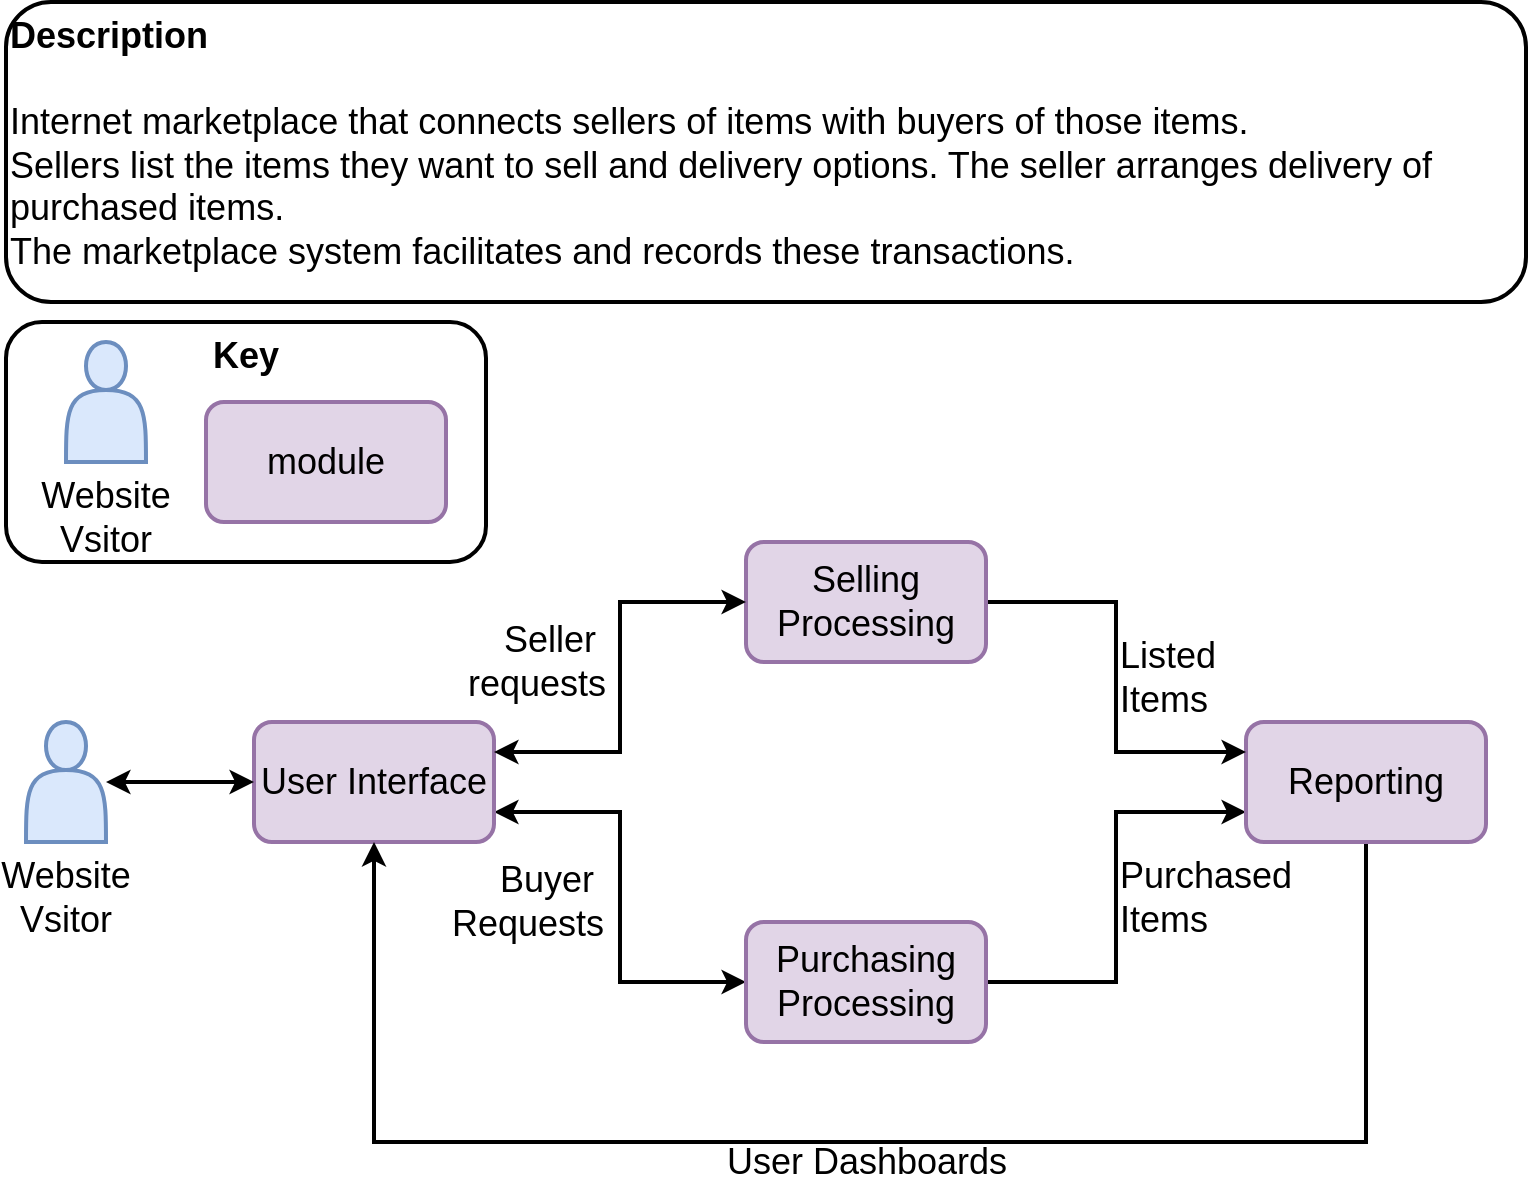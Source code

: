 <mxfile version="24.2.5" type="google">
  <diagram name="Page-1" id="7i0HS5fh59K__IMDZCdu">
    <mxGraphModel grid="1" page="1" gridSize="10" guides="1" tooltips="1" connect="1" arrows="1" fold="1" pageScale="1" pageWidth="827" pageHeight="1169" math="0" shadow="0">
      <root>
        <mxCell id="0" />
        <mxCell id="1" parent="0" />
        <mxCell id="WhQkZwucECTdEOtA8K1i-10" value="Buyer&amp;nbsp;&lt;div style=&quot;font-size: 18px;&quot;&gt;Requests&lt;/div&gt;" style="edgeStyle=orthogonalEdgeStyle;rounded=0;orthogonalLoop=1;jettySize=auto;html=1;entryX=0;entryY=0.5;entryDx=0;entryDy=0;startArrow=classic;startFill=1;fontSize=18;strokeWidth=2;labelBackgroundColor=none;align=right;exitX=1;exitY=0.75;exitDx=0;exitDy=0;" edge="1" parent="1" source="WhQkZwucECTdEOtA8K1i-6" target="WhQkZwucECTdEOtA8K1i-9">
          <mxGeometry x="0.024" y="-7" relative="1" as="geometry">
            <mxPoint as="offset" />
          </mxGeometry>
        </mxCell>
        <UserObject label="User Interface" link="https://judewoodprofessional.atlassian.net/wiki/x/CQAW" id="WhQkZwucECTdEOtA8K1i-6">
          <mxCell style="rounded=1;whiteSpace=wrap;html=1;fillColor=#e1d5e7;strokeColor=#9673a6;fontSize=18;strokeWidth=2;labelBackgroundColor=none;" vertex="1" parent="1">
            <mxGeometry x="-696" y="-790" width="120" height="60" as="geometry" />
          </mxCell>
        </UserObject>
        <mxCell id="WhQkZwucECTdEOtA8K1i-12" value="Purchased&amp;nbsp;&lt;div style=&quot;font-size: 18px;&quot;&gt;Items&amp;nbsp;&lt;/div&gt;" style="edgeStyle=orthogonalEdgeStyle;rounded=0;orthogonalLoop=1;jettySize=auto;html=1;entryX=0;entryY=0.75;entryDx=0;entryDy=0;startArrow=none;startFill=0;fontSize=18;strokeWidth=2;labelBackgroundColor=none;align=left;" edge="1" parent="1" source="WhQkZwucECTdEOtA8K1i-9" target="WhQkZwucECTdEOtA8K1i-11">
          <mxGeometry relative="1" as="geometry" />
        </mxCell>
        <UserObject label="Purchasing&lt;div style=&quot;font-size: 18px;&quot;&gt;Processing&lt;/div&gt;" link="https://judewoodprofessional.atlassian.net/wiki/x/JoAY" id="WhQkZwucECTdEOtA8K1i-9">
          <mxCell style="rounded=1;whiteSpace=wrap;html=1;fillColor=#e1d5e7;strokeColor=#9673a6;fontSize=18;strokeWidth=2;labelBackgroundColor=none;" vertex="1" parent="1">
            <mxGeometry x="-450" y="-690" width="120" height="60" as="geometry" />
          </mxCell>
        </UserObject>
        <mxCell id="tyQ9Ip8bSsovpUT6uGbB-12" value="User Dashboards" style="edgeStyle=orthogonalEdgeStyle;rounded=0;orthogonalLoop=1;jettySize=auto;html=1;entryX=0.5;entryY=1;entryDx=0;entryDy=0;strokeWidth=2;fontSize=18;labelBackgroundColor=none;" edge="1" parent="1" source="WhQkZwucECTdEOtA8K1i-11" target="WhQkZwucECTdEOtA8K1i-6">
          <mxGeometry x="0.005" y="10" relative="1" as="geometry">
            <Array as="points">
              <mxPoint x="-140" y="-580" />
              <mxPoint x="-636" y="-580" />
            </Array>
            <mxPoint as="offset" />
          </mxGeometry>
        </mxCell>
        <UserObject label="&lt;div style=&quot;font-size: 18px;&quot;&gt;&lt;span style=&quot;background-color: initial;&quot;&gt;Reporting&lt;/span&gt;&lt;br&gt;&lt;/div&gt;" link="https://judewoodprofessional.atlassian.net/wiki/spaces/SD1/pages/2588673/Reporting" id="WhQkZwucECTdEOtA8K1i-11">
          <mxCell style="rounded=1;whiteSpace=wrap;html=1;fillColor=#e1d5e7;strokeColor=#9673a6;fontSize=18;strokeWidth=2;labelBackgroundColor=none;" vertex="1" parent="1">
            <mxGeometry x="-200" y="-790" width="120" height="60" as="geometry" />
          </mxCell>
        </UserObject>
        <mxCell id="bnqMVER4PhRWbPe9dfjj-3" value="&lt;b&gt;Key&lt;/b&gt;" style="rounded=1;whiteSpace=wrap;html=1;labelPosition=center;verticalLabelPosition=middle;align=center;verticalAlign=top;fontSize=18;labelBackgroundColor=none;strokeWidth=2;" vertex="1" parent="1">
          <mxGeometry x="-820" y="-990" width="240" height="120" as="geometry" />
        </mxCell>
        <mxCell id="bnqMVER4PhRWbPe9dfjj-4" value="&lt;font style=&quot;font-size: 18px;&quot; color=&quot;#000000&quot;&gt;Website&lt;/font&gt;&lt;div style=&quot;font-size: 18px;&quot;&gt;&lt;font style=&quot;font-size: 18px;&quot; color=&quot;#000000&quot;&gt;Vsitor&lt;/font&gt;&lt;/div&gt;" style="shape=actor;whiteSpace=wrap;html=1;fillColor=#dae8fc;strokeColor=#6c8ebf;labelPosition=center;verticalLabelPosition=bottom;align=center;verticalAlign=top;fontSize=18;strokeWidth=2;labelBackgroundColor=none;" vertex="1" parent="1">
          <mxGeometry x="-790" y="-980" width="40" height="60" as="geometry" />
        </mxCell>
        <mxCell id="bnqMVER4PhRWbPe9dfjj-6" value="module" style="rounded=1;whiteSpace=wrap;html=1;fillColor=#e1d5e7;strokeColor=#9673a6;fontSize=18;strokeWidth=2;labelBackgroundColor=none;" vertex="1" parent="1">
          <mxGeometry x="-720" y="-950" width="120" height="60" as="geometry" />
        </mxCell>
        <mxCell id="tyQ9Ip8bSsovpUT6uGbB-8" value="Listed&amp;nbsp;&lt;div&gt;Items&lt;/div&gt;" style="edgeStyle=orthogonalEdgeStyle;rounded=0;orthogonalLoop=1;jettySize=auto;html=1;entryX=0;entryY=0.25;entryDx=0;entryDy=0;strokeWidth=2;startArrow=none;startFill=0;fontSize=18;labelBackgroundColor=none;align=left;" edge="1" parent="1" source="tyQ9Ip8bSsovpUT6uGbB-1" target="WhQkZwucECTdEOtA8K1i-11">
          <mxGeometry relative="1" as="geometry" />
        </mxCell>
        <UserObject label="Selling&lt;div style=&quot;font-size: 18px;&quot;&gt;Processing&lt;/div&gt;" link="https://judewoodprofessional.atlassian.net/wiki/spaces/SD1/pages/1474843/Selling+Processing" id="tyQ9Ip8bSsovpUT6uGbB-1">
          <mxCell style="rounded=1;whiteSpace=wrap;html=1;fillColor=#e1d5e7;strokeColor=#9673a6;fontSize=18;strokeWidth=2;labelBackgroundColor=none;" vertex="1" parent="1">
            <mxGeometry x="-450" y="-880" width="120" height="60" as="geometry" />
          </mxCell>
        </UserObject>
        <mxCell id="tyQ9Ip8bSsovpUT6uGbB-3" value="&lt;div style=&quot;font-size: 18px;&quot;&gt;&lt;br style=&quot;font-size: 18px;&quot;&gt;&lt;/div&gt;&lt;div style=&quot;font-size: 18px;&quot;&gt;&lt;br style=&quot;font-size: 18px;&quot;&gt;&lt;/div&gt;" style="edgeStyle=orthogonalEdgeStyle;rounded=0;orthogonalLoop=1;jettySize=auto;html=1;entryX=0;entryY=0.5;entryDx=0;entryDy=0;startArrow=classic;startFill=1;fontSize=18;strokeWidth=2;labelBackgroundColor=none;exitX=1;exitY=0.25;exitDx=0;exitDy=0;" edge="1" parent="1" source="WhQkZwucECTdEOtA8K1i-6" target="tyQ9Ip8bSsovpUT6uGbB-1">
          <mxGeometry relative="1" as="geometry">
            <mxPoint x="-566" y="-750" as="sourcePoint" />
            <mxPoint x="-440" y="-650" as="targetPoint" />
          </mxGeometry>
        </mxCell>
        <mxCell id="tyQ9Ip8bSsovpUT6uGbB-4" value="Seller&amp;nbsp;&lt;div style=&quot;font-size: 18px;&quot;&gt;requests&lt;/div&gt;" style="edgeLabel;html=1;align=right;verticalAlign=middle;resizable=0;points=[];labelBackgroundColor=none;fontSize=18;" connectable="0" vertex="1" parent="tyQ9Ip8bSsovpUT6uGbB-3">
          <mxGeometry x="0.127" y="3" relative="1" as="geometry">
            <mxPoint x="-4" y="5" as="offset" />
          </mxGeometry>
        </mxCell>
        <mxCell id="tyQ9Ip8bSsovpUT6uGbB-9" value="&lt;font style=&quot;font-size: 18px;&quot; color=&quot;#000000&quot;&gt;Website&lt;/font&gt;&lt;div style=&quot;font-size: 18px;&quot;&gt;&lt;font style=&quot;font-size: 18px;&quot; color=&quot;#000000&quot;&gt;Vsitor&lt;/font&gt;&lt;/div&gt;" style="shape=actor;whiteSpace=wrap;html=1;fillColor=#dae8fc;strokeColor=#6c8ebf;labelPosition=center;verticalLabelPosition=bottom;align=center;verticalAlign=top;fontSize=18;strokeWidth=2;labelBackgroundColor=none;" vertex="1" parent="1">
          <mxGeometry x="-810" y="-790" width="40" height="60" as="geometry" />
        </mxCell>
        <mxCell id="tyQ9Ip8bSsovpUT6uGbB-10" style="edgeStyle=orthogonalEdgeStyle;rounded=0;orthogonalLoop=1;jettySize=auto;html=1;strokeWidth=2;startArrow=classic;startFill=1;fontSize=18;labelBackgroundColor=none;" edge="1" parent="1" source="tyQ9Ip8bSsovpUT6uGbB-9" target="WhQkZwucECTdEOtA8K1i-6">
          <mxGeometry relative="1" as="geometry">
            <mxPoint x="-320" y="-840" as="sourcePoint" />
            <mxPoint x="-190" y="-765" as="targetPoint" />
          </mxGeometry>
        </mxCell>
        <mxCell id="YFDi_EJo6m9hiwI_MBTn-1" value="&lt;b&gt;Description&lt;/b&gt;&lt;div&gt;&lt;br&gt;&lt;div&gt;&lt;div&gt;Internet marketplace that connects sellers of items with buyers of those items.&amp;nbsp;&lt;/div&gt;&lt;div&gt;Sellers list the items they want to sell and delivery options. The seller arranges delivery of purchased items.&lt;/div&gt;&lt;div&gt;The marketplace system facilitates and records these transactions.&amp;nbsp;&lt;/div&gt;&lt;/div&gt;&lt;/div&gt;&lt;div&gt;&lt;br&gt;&lt;/div&gt;" style="rounded=1;whiteSpace=wrap;html=1;labelPosition=center;verticalLabelPosition=middle;align=left;verticalAlign=top;fontSize=18;labelBackgroundColor=none;strokeWidth=2;" vertex="1" parent="1">
          <mxGeometry x="-820" y="-1150" width="760" height="150" as="geometry" />
        </mxCell>
      </root>
    </mxGraphModel>
  </diagram>
</mxfile>
